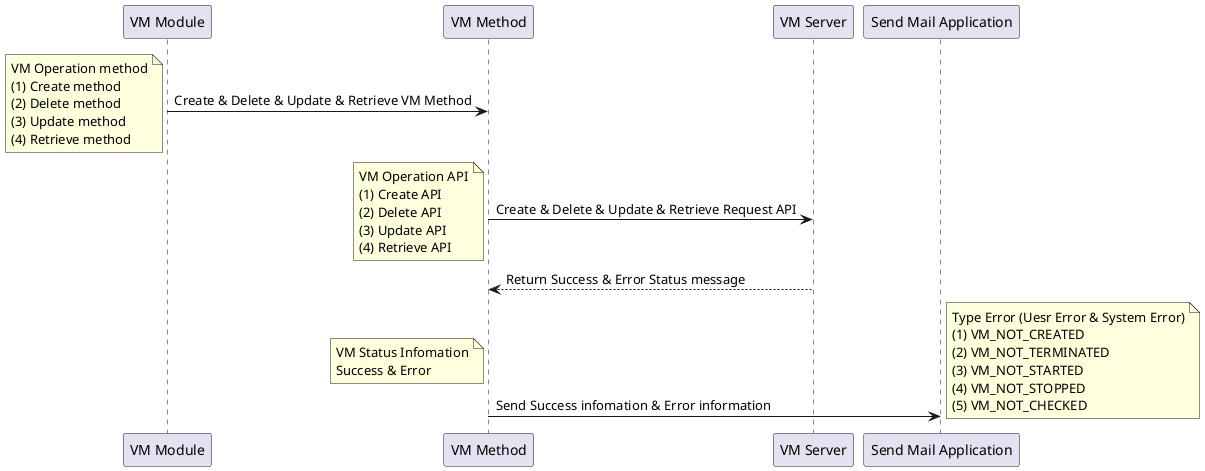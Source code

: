 @startuml TE_Cloud
"VM Module" -> "VM Method": Create & Delete & Update & Retrieve VM Method
note left
    VM Operation method
    (1) Create method
    (2) Delete method
    (3) Update method
    (4) Retrieve method
end note
"VM Server" <- "VM Method": Create & Delete & Update & Retrieve Request API
note left
    VM Operation API
    (1) Create API
    (2) Delete API
    (3) Update API
    (4) Retrieve API
end note
"VM Method" <-- "VM Server": Return Success & Error Status message
"Send Mail Application" <- "VM Method": Send Success infomation & Error information
note left
    VM Status Infomation
    Success & Error
end note
note right
    Type Error (Uesr Error & System Error)
    (1) VM_NOT_CREATED
    (2) VM_NOT_TERMINATED
    (3) VM_NOT_STARTED
    (4) VM_NOT_STOPPED
    (5) VM_NOT_CHECKED
end note

@enduml